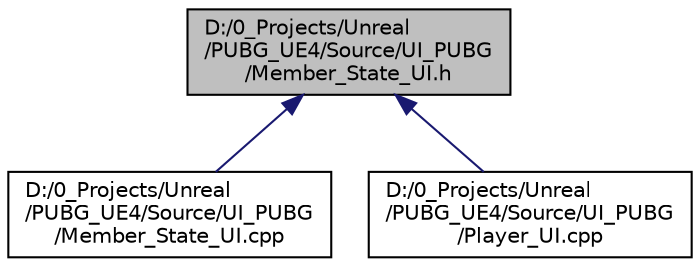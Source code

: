 digraph "D:/0_Projects/Unreal/PUBG_UE4/Source/UI_PUBG/Member_State_UI.h"
{
 // LATEX_PDF_SIZE
  edge [fontname="Helvetica",fontsize="10",labelfontname="Helvetica",labelfontsize="10"];
  node [fontname="Helvetica",fontsize="10",shape=record];
  Node1 [label="D:/0_Projects/Unreal\l/PUBG_UE4/Source/UI_PUBG\l/Member_State_UI.h",height=0.2,width=0.4,color="black", fillcolor="grey75", style="filled", fontcolor="black",tooltip=" "];
  Node1 -> Node2 [dir="back",color="midnightblue",fontsize="10",style="solid"];
  Node2 [label="D:/0_Projects/Unreal\l/PUBG_UE4/Source/UI_PUBG\l/Member_State_UI.cpp",height=0.2,width=0.4,color="black", fillcolor="white", style="filled",URL="$_member___state___u_i_8cpp.html",tooltip=" "];
  Node1 -> Node3 [dir="back",color="midnightblue",fontsize="10",style="solid"];
  Node3 [label="D:/0_Projects/Unreal\l/PUBG_UE4/Source/UI_PUBG\l/Player_UI.cpp",height=0.2,width=0.4,color="black", fillcolor="white", style="filled",URL="$_player___u_i_8cpp.html",tooltip=" "];
}
